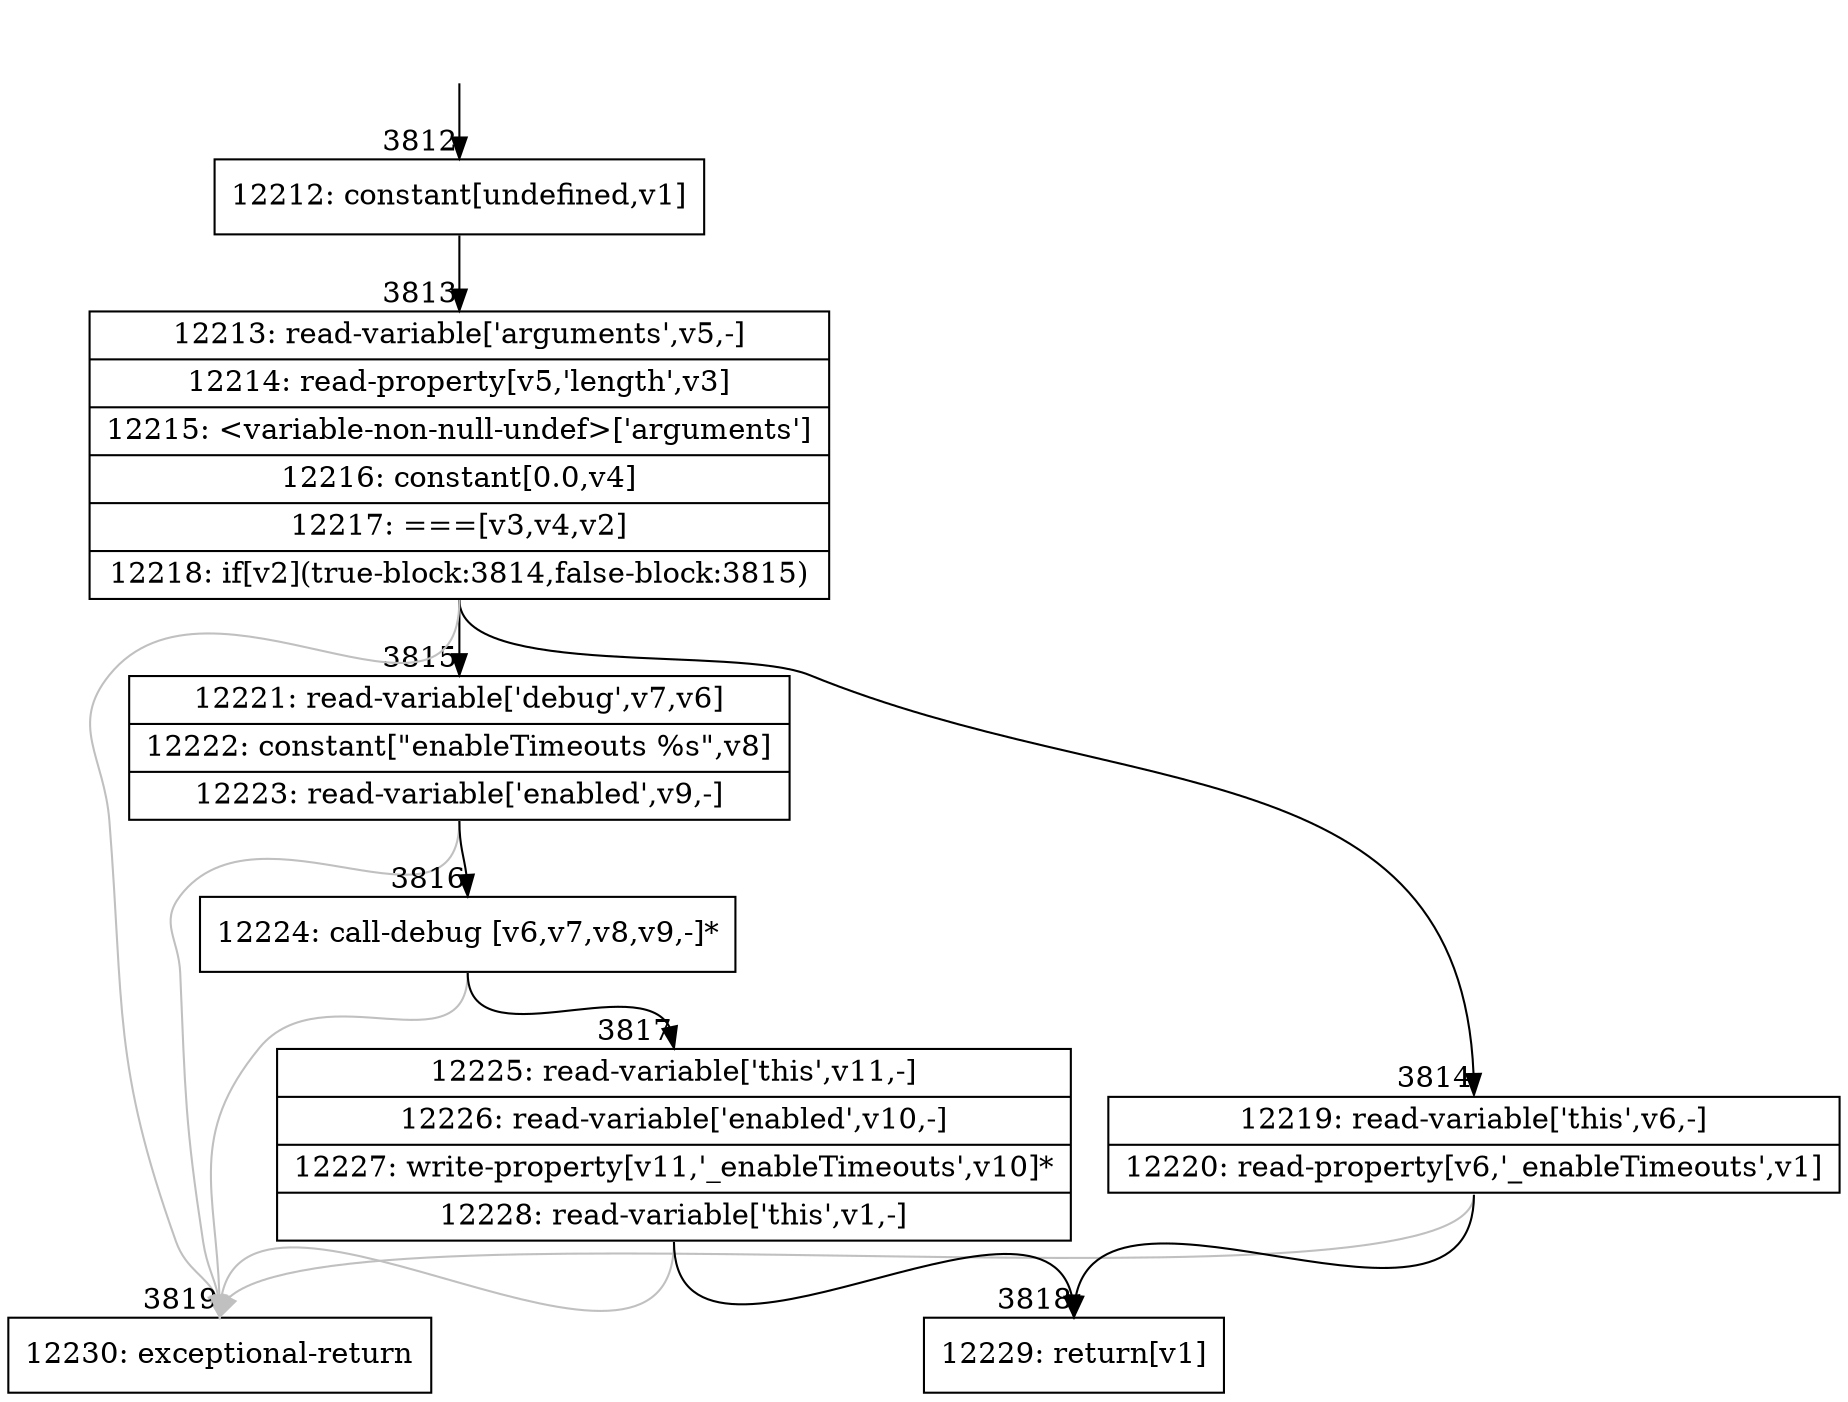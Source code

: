 digraph {
rankdir="TD"
BB_entry344[shape=none,label=""];
BB_entry344 -> BB3812 [tailport=s, headport=n, headlabel="    3812"]
BB3812 [shape=record label="{12212: constant[undefined,v1]}" ] 
BB3812 -> BB3813 [tailport=s, headport=n, headlabel="      3813"]
BB3813 [shape=record label="{12213: read-variable['arguments',v5,-]|12214: read-property[v5,'length',v3]|12215: \<variable-non-null-undef\>['arguments']|12216: constant[0.0,v4]|12217: ===[v3,v4,v2]|12218: if[v2](true-block:3814,false-block:3815)}" ] 
BB3813 -> BB3814 [tailport=s, headport=n, headlabel="      3814"]
BB3813 -> BB3815 [tailport=s, headport=n, headlabel="      3815"]
BB3813 -> BB3819 [tailport=s, headport=n, color=gray, headlabel="      3819"]
BB3814 [shape=record label="{12219: read-variable['this',v6,-]|12220: read-property[v6,'_enableTimeouts',v1]}" ] 
BB3814 -> BB3818 [tailport=s, headport=n, headlabel="      3818"]
BB3814 -> BB3819 [tailport=s, headport=n, color=gray]
BB3815 [shape=record label="{12221: read-variable['debug',v7,v6]|12222: constant[\"enableTimeouts %s\",v8]|12223: read-variable['enabled',v9,-]}" ] 
BB3815 -> BB3816 [tailport=s, headport=n, headlabel="      3816"]
BB3815 -> BB3819 [tailport=s, headport=n, color=gray]
BB3816 [shape=record label="{12224: call-debug [v6,v7,v8,v9,-]*}" ] 
BB3816 -> BB3817 [tailport=s, headport=n, headlabel="      3817"]
BB3816 -> BB3819 [tailport=s, headport=n, color=gray]
BB3817 [shape=record label="{12225: read-variable['this',v11,-]|12226: read-variable['enabled',v10,-]|12227: write-property[v11,'_enableTimeouts',v10]*|12228: read-variable['this',v1,-]}" ] 
BB3817 -> BB3818 [tailport=s, headport=n]
BB3817 -> BB3819 [tailport=s, headport=n, color=gray]
BB3818 [shape=record label="{12229: return[v1]}" ] 
BB3819 [shape=record label="{12230: exceptional-return}" ] 
//#$~ 4401
}
